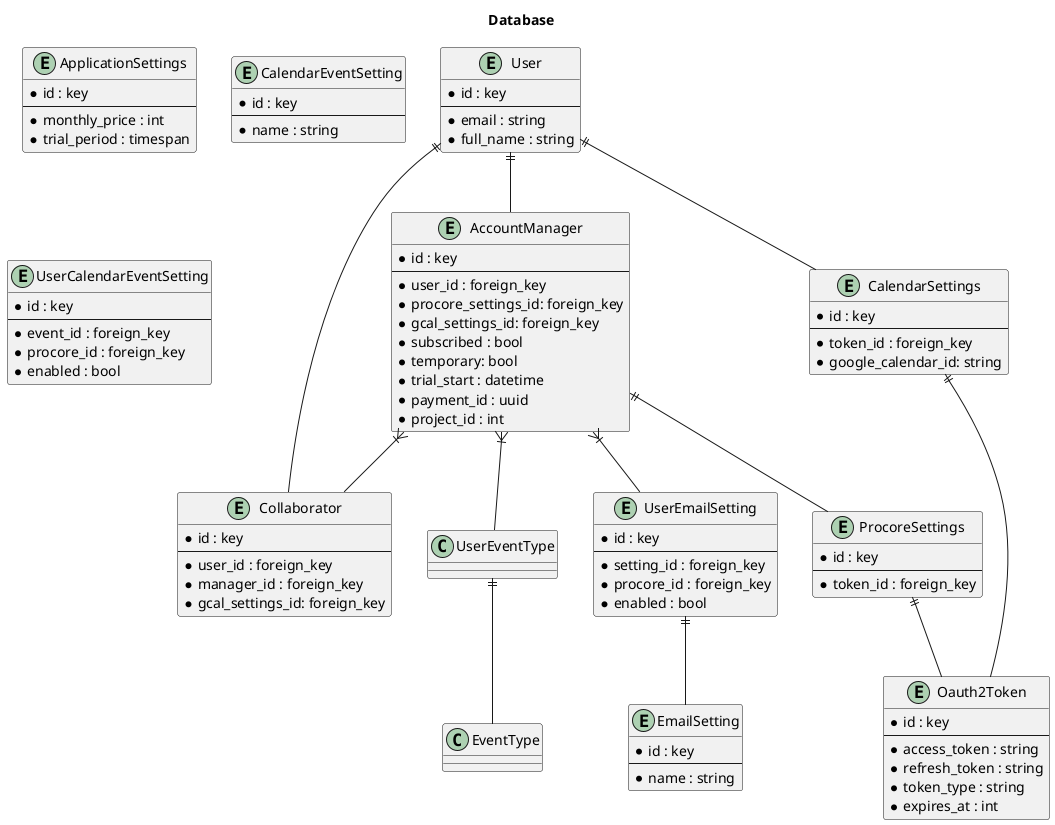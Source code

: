 @startuml
title Database

entity User {
    * id : key
    ---
    * email : string
    * full_name : string
}

entity Oauth2Token {
    * id : key
    ---
    * access_token : string
    * refresh_token : string
    * token_type : string
    * expires_at : int
}

entity AccountManager {
    * id : key
    ---
    * user_id : foreign_key
    * procore_settings_id: foreign_key
    * gcal_settings_id: foreign_key
    * subscribed : bool
    * temporary: bool
    * trial_start : datetime
    * payment_id : uuid
    * project_id : int
}

entity Collaborator {
    * id : key
    ---
    * user_id : foreign_key
    * manager_id : foreign_key
    * gcal_settings_id: foreign_key
}

entity ProcoreSettings {
    * id : key
    ---
    * token_id : foreign_key
}

entity CalendarSettings {
    * id : key
    ---
    * token_id : foreign_key
    * google_calendar_id: string
}

entity ApplicationSettings {
    * id : key
    ---
    * monthly_price : int
    * trial_period : timespan
}

entity EmailSetting {
    * id : key
    ---
    * name : string
}

entity CalendarEventSetting {
    * id : key
    ---
    * name : string
}

entity UserEmailSetting {
    * id : key
    ---
    * setting_id : foreign_key
    * procore_id : foreign_key
    * enabled : bool
}

entity UserCalendarEventSetting {
    * id : key
    ---
    * event_id : foreign_key
    * procore_id : foreign_key
    * enabled : bool
}

AccountManager ||-- ProcoreSettings
User ||-- AccountManager
User ||-- CalendarSettings
User ||-- Collaborator
AccountManager }|-- Collaborator
ProcoreSettings ||-- Oauth2Token
CalendarSettings ||-- Oauth2Token
AccountManager }|-- UserEmailSetting
AccountManager }|-- UserEventType
UserEventType ||-- EventType
UserEmailSetting ||-- EmailSetting

@enduml